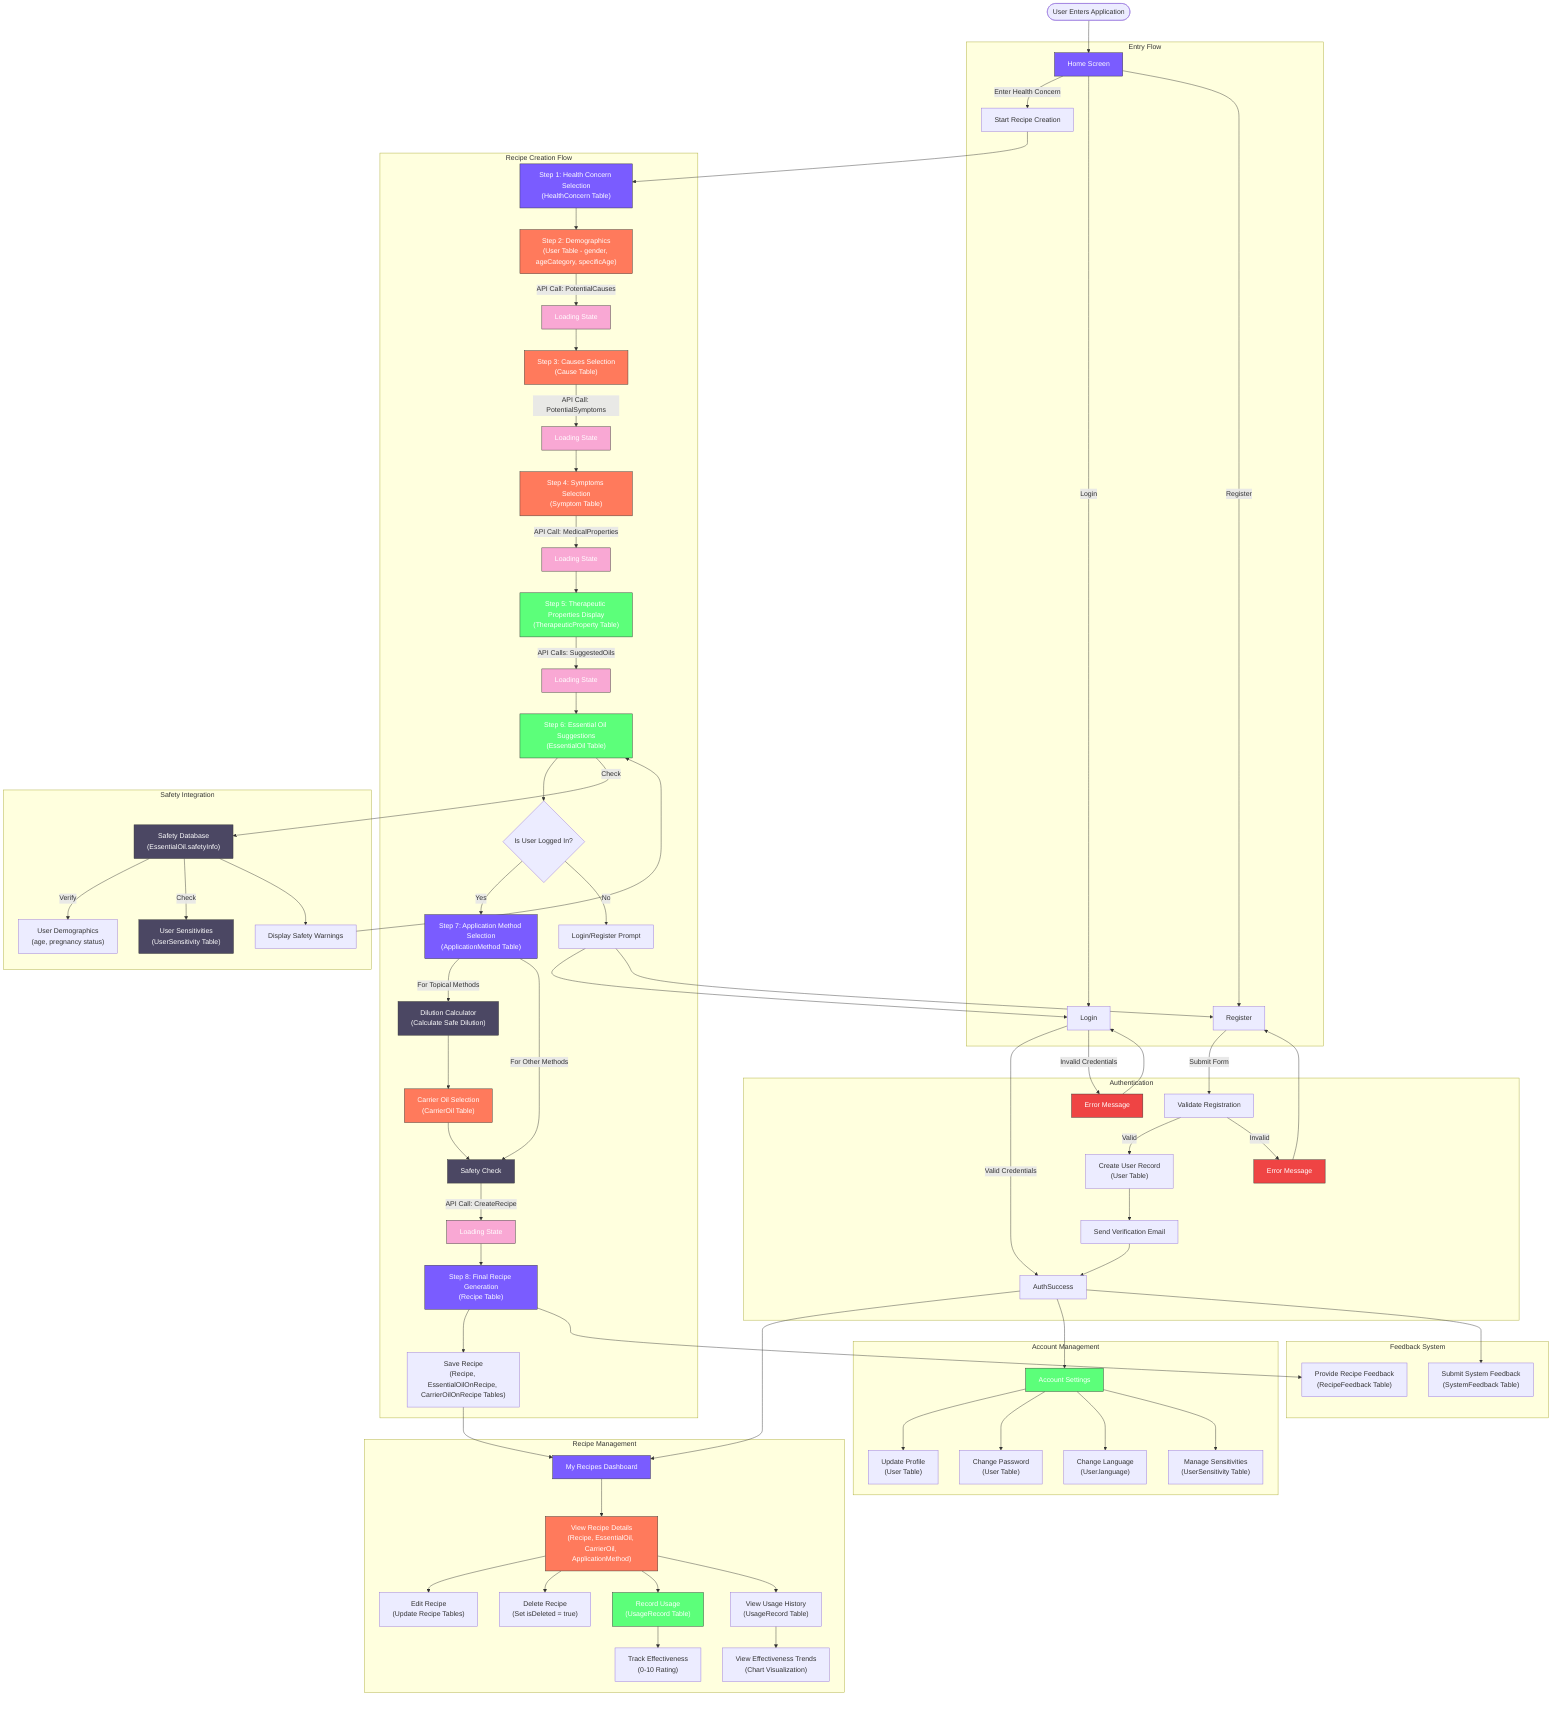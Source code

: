 flowchart TD
    %% Main entry points
    Start([User Enters Application]) --> HomeScreen
    
    %% Home Screen with initial options
    subgraph "Entry Flow"
        HomeScreen[Home Screen] --> |"Enter Health Concern"| InitiateFlow
        HomeScreen --> |"Login"| Login
        HomeScreen --> |"Register"| Register
    end
    
    %% Authentication flow
    subgraph "Authentication"
        Login --> |"Valid Credentials"| AuthSuccess
        Login --> |"Invalid Credentials"| LoginError[Error Message]
        LoginError --> Login
        
        Register --> |"Submit Form"| ValidateReg[Validate Registration]
        ValidateReg --> |"Valid"| CreateUser["Create User Record<br>(User Table)"]
        ValidateReg --> |"Invalid"| RegError[Error Message]
        RegError --> Register
        CreateUser --> SendVerification["Send Verification Email"]
        SendVerification --> AuthSuccess
    end
    
    %% Recipe Creation Flow
    subgraph "Recipe Creation Flow"
        InitiateFlow[Start Recipe Creation] --> HealthConcern["Step 1: Health Concern Selection<br>(HealthConcern Table)"]
        HealthConcern --> Demographics["Step 2: Demographics<br>(User Table - gender, ageCategory, specificAge)"]
        Demographics --> |"API Call: PotentialCauses"| LoadingCauses[Loading State]
        LoadingCauses --> CausesSelection["Step 3: Causes Selection<br>(Cause Table)"]
        CausesSelection --> |"API Call: PotentialSymptoms"| LoadingSymptoms[Loading State]
        LoadingSymptoms --> SymptomsSelection["Step 4: Symptoms Selection<br>(Symptom Table)"]
        SymptomsSelection --> |"API Call: MedicalProperties"| LoadingProperties[Loading State]
        LoadingProperties --> TherapeuticProperties["Step 5: Therapeutic Properties Display<br>(TherapeuticProperty Table)"]
        TherapeuticProperties --> |"API Calls: SuggestedOils"| LoadingOils[Loading State]
        LoadingOils --> EssentialOilSuggestions["Step 6: Essential Oil Suggestions<br>(EssentialOil Table)"]
        EssentialOilSuggestions --> GuestCheck{Is User Logged In?}
        GuestCheck --> |"Yes"| ApplicationMethodSelection
        GuestCheck --> |"No"| LoginPrompt[Login/Register Prompt]
        LoginPrompt --> Login
        LoginPrompt --> Register
        
        ApplicationMethodSelection["Step 7: Application Method Selection<br>(ApplicationMethod Table)"] --> |"For Topical Methods"| DilutionCalculator["Dilution Calculator<br>(Calculate Safe Dilution)"]
        ApplicationMethodSelection --> |"For Other Methods"| SafetyCheck
        DilutionCalculator --> CarrierOilSelection["Carrier Oil Selection<br>(CarrierOil Table)"]
        CarrierOilSelection --> SafetyCheck["Safety Check"]
        SafetyCheck --> |"API Call: CreateRecipe"| LoadingRecipe[Loading State]
        LoadingRecipe --> FinalRecipe["Step 8: Final Recipe Generation<br>(Recipe Table)"]
        FinalRecipe --> RecipeSave["Save Recipe<br>(Recipe, EssentialOilOnRecipe, CarrierOilOnRecipe Tables)"]
    end
    
    %% My Recipes Flow
    subgraph "Recipe Management"
        AuthSuccess --> MyRecipes[My Recipes Dashboard]
        RecipeSave --> MyRecipes
        MyRecipes --> ViewRecipe["View Recipe Details<br>(Recipe, EssentialOil, CarrierOil, ApplicationMethod)"]
        ViewRecipe --> EditRecipe["Edit Recipe<br>(Update Recipe Tables)"]
        ViewRecipe --> DeleteRecipe["Delete Recipe<br>(Set isDeleted = true)"]
        ViewRecipe --> RecordUsage["Record Usage<br>(UsageRecord Table)"]
        RecordUsage --> TrackEffectiveness["Track Effectiveness<br>(0-10 Rating)"]
        ViewRecipe --> ViewUsageHistory["View Usage History<br>(UsageRecord Table)"]
        ViewUsageHistory --> UsageTrends["View Effectiveness Trends<br>(Chart Visualization)"]
    end
    
    %% Account Management
    subgraph "Account Management"
        AuthSuccess --> AccountSettings[Account Settings]
        AccountSettings --> UpdateProfile["Update Profile<br>(User Table)"]
        AccountSettings --> ChangePassword["Change Password<br>(User Table)"]
        AccountSettings --> ChangeLanguage["Change Language<br>(User.language)"]
        AccountSettings --> SensitivityTracker["Manage Sensitivities<br>(UserSensitivity Table)"]
    end
    
    %% Feedback Flow
    subgraph "Feedback System"
        FinalRecipe --> ProvideRecipeFeedback["Provide Recipe Feedback<br>(RecipeFeedback Table)"]
        AuthSuccess --> SystemFeedbackOption["Submit System Feedback<br>(SystemFeedback Table)"]
    end
    
    %% Safety System Integration
    subgraph "Safety Integration"
        EssentialOilSuggestions --> |"Check"| SafetyDatabase["Safety Database<br>(EssentialOil.safetyInfo)"]
        SafetyDatabase --> |"Verify"| UserDemographics["User Demographics<br>(age, pregnancy status)"]
        SafetyDatabase --> |"Check"| UserSensitivities["User Sensitivities<br>(UserSensitivity Table)"]
        SafetyDatabase --> SafetyWarnings["Display Safety Warnings"]
        SafetyWarnings --> EssentialOilSuggestions
    end
    
    %% Styling with the brand colors
    classDef primary fill:#7a5cff,stroke:#333,stroke-width:1px,color:white;
    classDef secondary fill:#FF7A5C,stroke:#333,stroke-width:1px,color:white;
    classDef accent fill:#5CFF7A,stroke:#333,stroke-width:1px,color:white;
    classDef neutral fill:#4B4763,stroke:#333,stroke-width:1px,color:white;
    classDef loading fill:#f9a8d4,stroke:#333,stroke-width:1px,color:white;
    classDef error fill:#ef4444,stroke:#333,stroke-width:1px,color:white;
    
    %% Apply styling
    class HomeScreen,HealthConcern,ApplicationMethodSelection,FinalRecipe,MyRecipes primary;
    class Demographics,CausesSelection,SymptomsSelection,CarrierOilSelection,ViewRecipe secondary;
    class TherapeuticProperties,EssentialOilSuggestions,RecordUsage,AccountSettings accent;
    class SafetyCheck,DilutionCalculator,SafetyDatabase,UserSensitivities neutral;
    class LoadingCauses,LoadingSymptoms,LoadingProperties,LoadingOils,LoadingRecipe loading;
    class LoginError,RegError error;